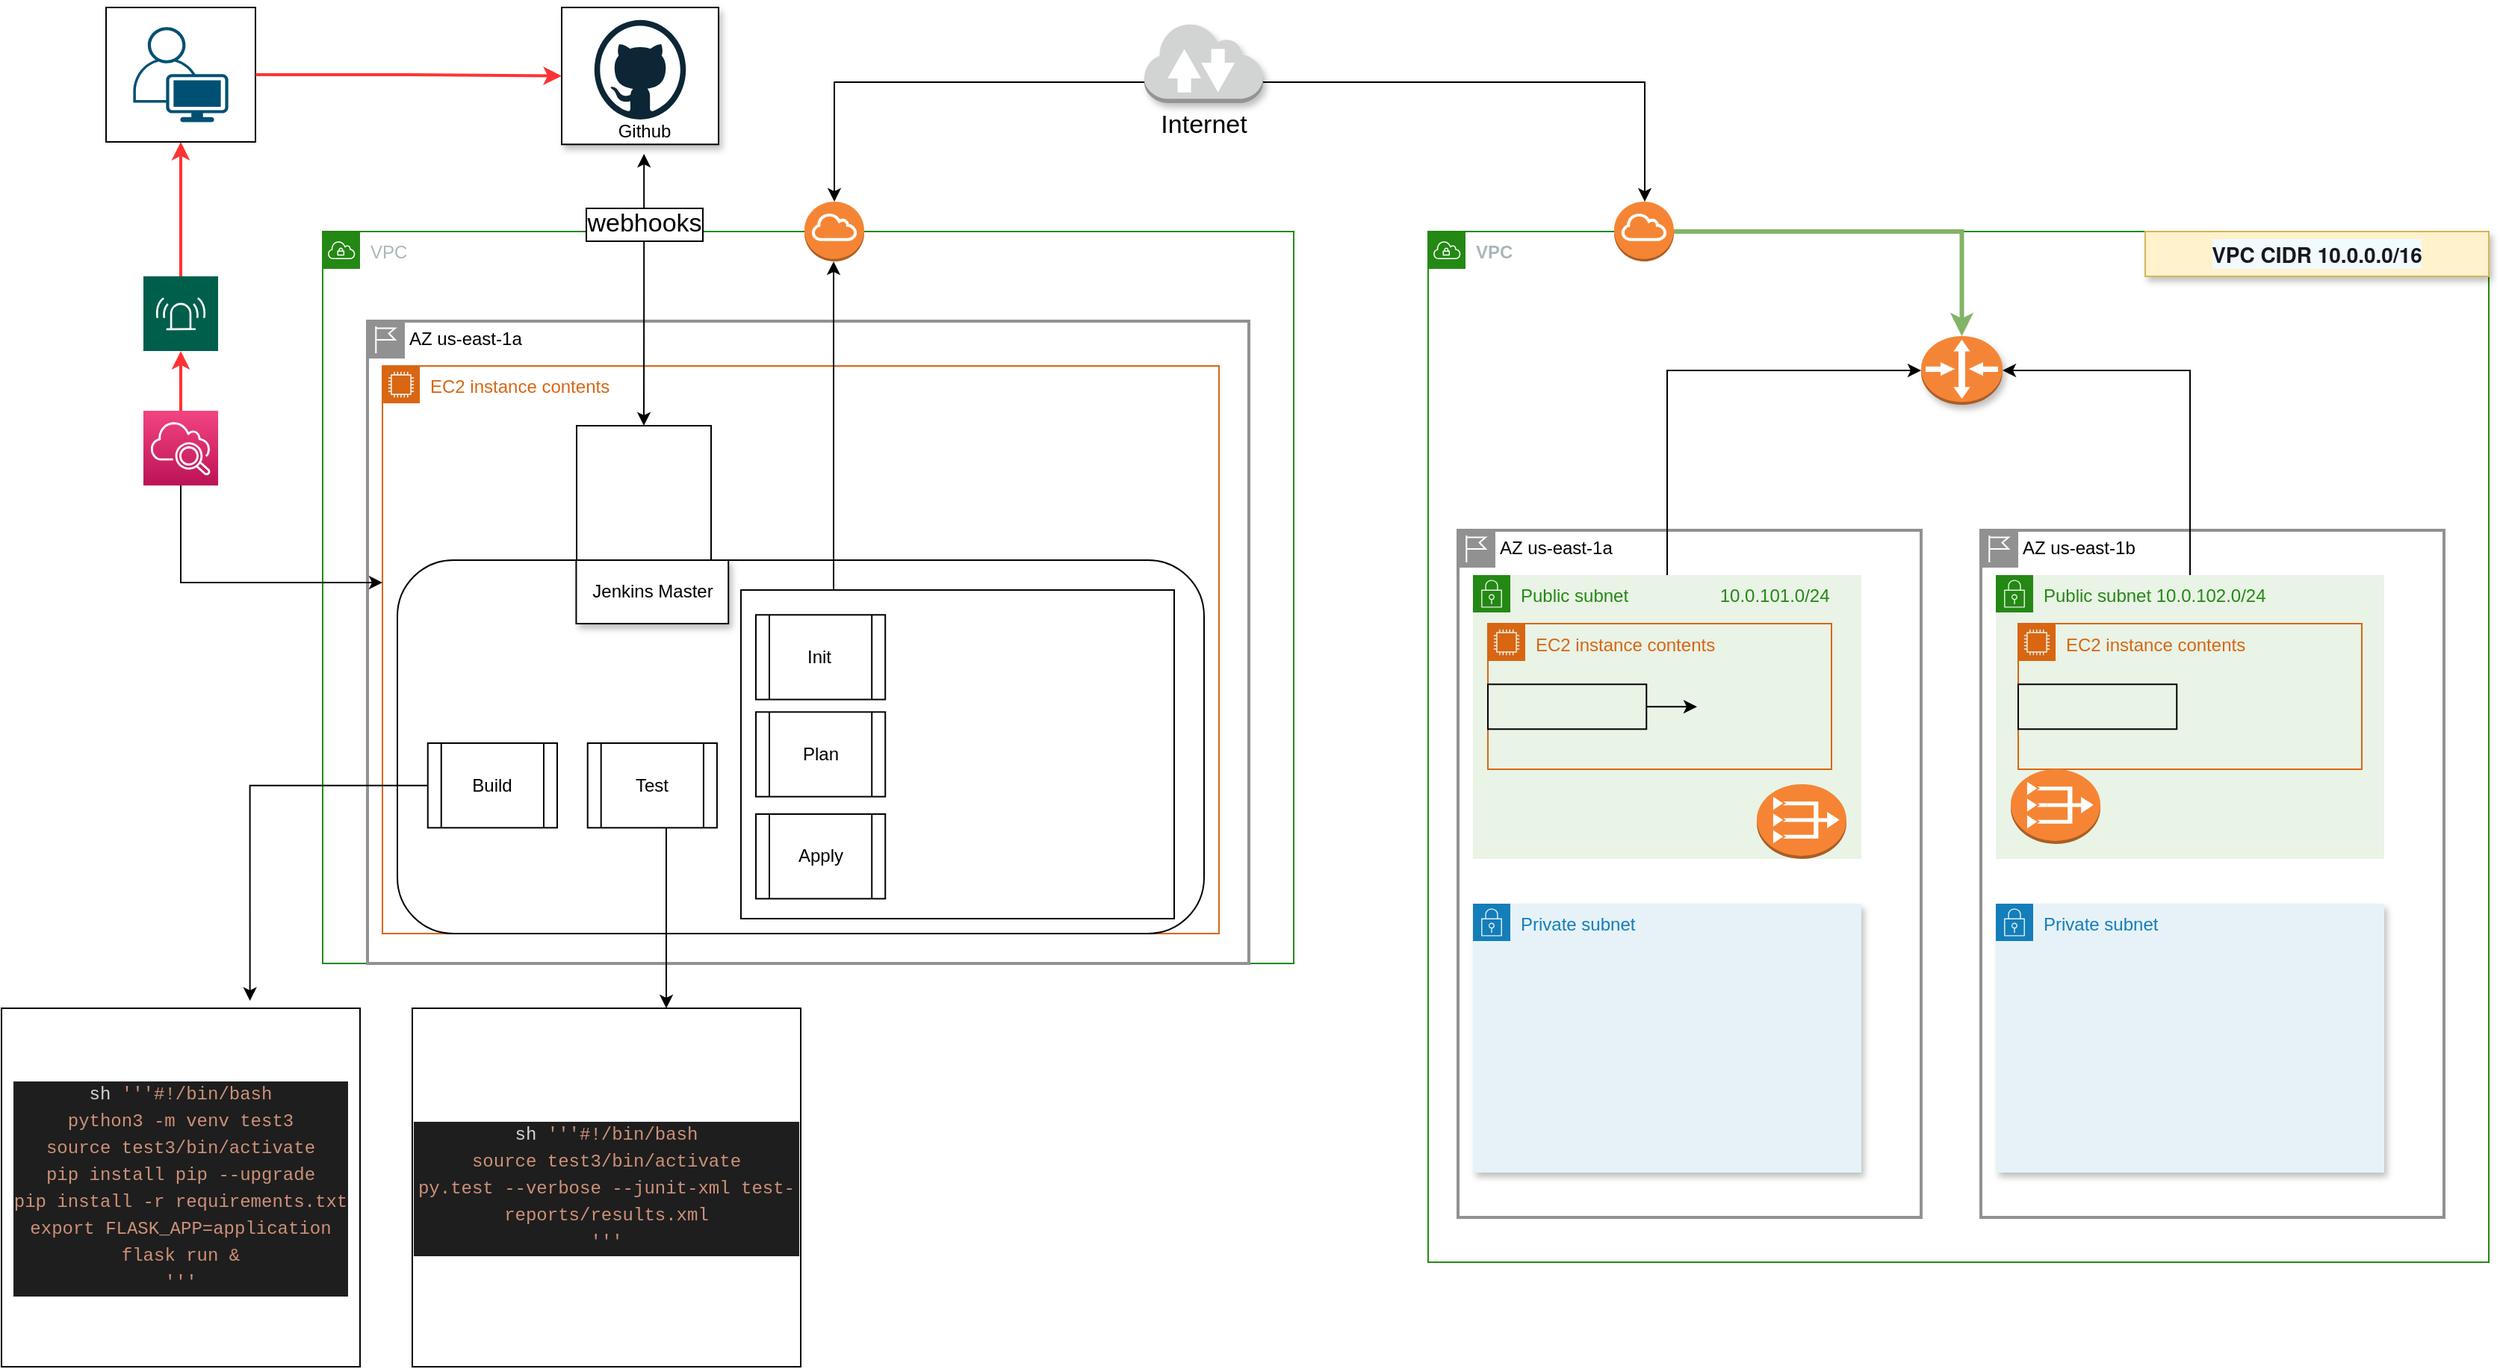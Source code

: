 <mxfile version="20.4.2" type="device"><diagram id="Gp8Vc0tVUCK3q9obgyyG" name="Page-1"><mxGraphModel dx="3227" dy="2382" grid="1" gridSize="10" guides="1" tooltips="1" connect="1" arrows="1" fold="1" page="1" pageScale="1" pageWidth="850" pageHeight="1100" math="0" shadow="0"><root><mxCell id="0"/><mxCell id="1" parent="0"/><mxCell id="mjsJHWT4jmP-8iogrspT-1" value="VPC" style="points=[[0,0],[0.25,0],[0.5,0],[0.75,0],[1,0],[1,0.25],[1,0.5],[1,0.75],[1,1],[0.75,1],[0.5,1],[0.25,1],[0,1],[0,0.75],[0,0.5],[0,0.25]];outlineConnect=0;gradientColor=none;html=1;whiteSpace=wrap;fontSize=12;fontStyle=0;container=1;pointerEvents=0;collapsible=0;recursiveResize=0;shape=mxgraph.aws4.group;grIcon=mxgraph.aws4.group_vpc;strokeColor=#248814;fillColor=none;verticalAlign=top;align=left;spacingLeft=30;fontColor=#AAB7B8;dashed=0;" parent="1" vertex="1"><mxGeometry x="30" y="60" width="650" height="490" as="geometry"/></mxCell><mxCell id="ysa8zHhWJEisnQJjzvAz-5" value="AZ us-east-1a" style="shape=mxgraph.ibm.box;prType=region;fontStyle=0;verticalAlign=top;align=left;spacingLeft=32;spacingTop=4;fillColor=none;rounded=0;whiteSpace=wrap;html=1;strokeColor=#919191;strokeWidth=2;dashed=0;container=1;spacing=-4;collapsible=0;expand=0;recursiveResize=0;" parent="mjsJHWT4jmP-8iogrspT-1" vertex="1"><mxGeometry x="30" y="60" width="590" height="430" as="geometry"/></mxCell><mxCell id="r9ZR15LT664V-U_sfaeV-8" value="EC2 instance contents" style="points=[[0,0],[0.25,0],[0.5,0],[0.75,0],[1,0],[1,0.25],[1,0.5],[1,0.75],[1,1],[0.75,1],[0.5,1],[0.25,1],[0,1],[0,0.75],[0,0.5],[0,0.25]];outlineConnect=0;gradientColor=none;html=1;whiteSpace=wrap;fontSize=12;fontStyle=0;container=1;pointerEvents=0;collapsible=0;recursiveResize=0;shape=mxgraph.aws4.group;grIcon=mxgraph.aws4.group_ec2_instance_contents;strokeColor=#D86613;fillColor=none;verticalAlign=top;align=left;spacingLeft=30;fontColor=#D86613;dashed=0;" parent="ysa8zHhWJEisnQJjzvAz-5" vertex="1"><mxGeometry x="10" y="30" width="560" height="380" as="geometry"/></mxCell><mxCell id="r9ZR15LT664V-U_sfaeV-2" value="" style="shape=image;verticalLabelPosition=bottom;labelBackgroundColor=default;verticalAlign=top;aspect=fixed;imageAspect=0;image=https://a.slack-edge.com/80588/img/services/jenkins-ci_512.png;imageBorder=default;" parent="ysa8zHhWJEisnQJjzvAz-5" vertex="1"><mxGeometry x="140" y="70" width="90" height="90" as="geometry"/></mxCell><mxCell id="r9ZR15LT664V-U_sfaeV-25" style="edgeStyle=orthogonalEdgeStyle;rounded=0;orthogonalLoop=1;jettySize=auto;html=1;exitX=0.5;exitY=1;exitDx=0;exitDy=0;" parent="ysa8zHhWJEisnQJjzvAz-5" source="r9ZR15LT664V-U_sfaeV-2" target="r9ZR15LT664V-U_sfaeV-2" edge="1"><mxGeometry relative="1" as="geometry"/></mxCell><mxCell id="r9ZR15LT664V-U_sfaeV-21" value="" style="group" parent="ysa8zHhWJEisnQJjzvAz-5" vertex="1" connectable="0"><mxGeometry x="20" y="70" width="540" height="340" as="geometry"/></mxCell><mxCell id="r9ZR15LT664V-U_sfaeV-16" value="" style="rounded=1;whiteSpace=wrap;html=1;" parent="r9ZR15LT664V-U_sfaeV-21" vertex="1"><mxGeometry y="90" width="540" height="250" as="geometry"/></mxCell><mxCell id="r9ZR15LT664V-U_sfaeV-12" value="Test" style="shape=process;whiteSpace=wrap;html=1;backgroundOutline=1;" parent="r9ZR15LT664V-U_sfaeV-21" vertex="1"><mxGeometry x="127.36" y="212.5" width="86.604" height="56.667" as="geometry"/></mxCell><mxCell id="r9ZR15LT664V-U_sfaeV-15" value="Build" style="shape=process;whiteSpace=wrap;html=1;backgroundOutline=1;" parent="r9ZR15LT664V-U_sfaeV-21" vertex="1"><mxGeometry x="20.377" y="212.5" width="86.604" height="56.667" as="geometry"/></mxCell><mxCell id="r9ZR15LT664V-U_sfaeV-24" value="Jenkins Master" style="text;html=1;strokeColor=default;fillColor=default;align=center;verticalAlign=middle;whiteSpace=wrap;rounded=0;shadow=1;" parent="r9ZR15LT664V-U_sfaeV-21" vertex="1"><mxGeometry x="119.717" y="89.997" width="101.887" height="42.5" as="geometry"/></mxCell><mxCell id="iZZqiXUFye2_MFF1LBz0-3" value="" style="rounded=0;whiteSpace=wrap;html=1;" vertex="1" parent="r9ZR15LT664V-U_sfaeV-21"><mxGeometry x="230" y="110" width="290" height="220" as="geometry"/></mxCell><mxCell id="iZZqiXUFye2_MFF1LBz0-5" value="Init" style="shape=process;whiteSpace=wrap;html=1;backgroundOutline=1;" vertex="1" parent="r9ZR15LT664V-U_sfaeV-21"><mxGeometry x="239.997" y="126.63" width="86.604" height="56.667" as="geometry"/></mxCell><mxCell id="iZZqiXUFye2_MFF1LBz0-6" value="Plan" style="shape=process;whiteSpace=wrap;html=1;backgroundOutline=1;" vertex="1" parent="r9ZR15LT664V-U_sfaeV-21"><mxGeometry x="240.004" y="191.67" width="86.604" height="56.667" as="geometry"/></mxCell><mxCell id="iZZqiXUFye2_MFF1LBz0-7" value="Apply" style="shape=process;whiteSpace=wrap;html=1;backgroundOutline=1;" vertex="1" parent="r9ZR15LT664V-U_sfaeV-21"><mxGeometry x="240.006" y="260.0" width="86.604" height="56.667" as="geometry"/></mxCell><mxCell id="iZZqiXUFye2_MFF1LBz0-8" value="" style="shape=image;verticalLabelPosition=bottom;labelBackgroundColor=default;verticalAlign=top;aspect=fixed;imageAspect=0;image=https://www.scalefactory.com/blog/2020/06/25/what-we-are-looking-forward-to-in-terraform-0.13/Terraform.png;" vertex="1" parent="r9ZR15LT664V-U_sfaeV-21"><mxGeometry x="340" y="158.31" width="169.89" height="113.37" as="geometry"/></mxCell><mxCell id="ysa8zHhWJEisnQJjzvAz-8" value="" style="outlineConnect=0;dashed=0;verticalLabelPosition=bottom;verticalAlign=top;align=center;html=1;shape=mxgraph.aws3.internet_gateway;fillColor=#F58534;gradientColor=none;" parent="mjsJHWT4jmP-8iogrspT-1" vertex="1"><mxGeometry x="322.5" y="-20" width="40" height="40" as="geometry"/></mxCell><mxCell id="iZZqiXUFye2_MFF1LBz0-11" style="edgeStyle=orthogonalEdgeStyle;rounded=0;orthogonalLoop=1;jettySize=auto;html=1;" edge="1" parent="mjsJHWT4jmP-8iogrspT-1" source="iZZqiXUFye2_MFF1LBz0-3" target="ysa8zHhWJEisnQJjzvAz-8"><mxGeometry relative="1" as="geometry"><Array as="points"><mxPoint x="342" y="180"/><mxPoint x="342" y="180"/></Array></mxGeometry></mxCell><mxCell id="ysa8zHhWJEisnQJjzvAz-2" value="&lt;b&gt;VPC&lt;/b&gt;" style="points=[[0,0],[0.25,0],[0.5,0],[0.75,0],[1,0],[1,0.25],[1,0.5],[1,0.75],[1,1],[0.75,1],[0.5,1],[0.25,1],[0,1],[0,0.75],[0,0.5],[0,0.25]];outlineConnect=0;gradientColor=none;html=1;whiteSpace=wrap;fontSize=12;fontStyle=0;container=1;pointerEvents=0;collapsible=0;recursiveResize=0;shape=mxgraph.aws4.group;grIcon=mxgraph.aws4.group_vpc;strokeColor=#248814;fillColor=none;verticalAlign=top;align=left;spacingLeft=30;fontColor=#AAB7B8;dashed=0;" parent="1" vertex="1"><mxGeometry x="770" y="60" width="710" height="690" as="geometry"/></mxCell><mxCell id="ysa8zHhWJEisnQJjzvAz-6" value="AZ us-east-1a" style="shape=mxgraph.ibm.box;prType=region;fontStyle=0;verticalAlign=top;align=left;spacingLeft=32;spacingTop=4;fillColor=none;rounded=0;whiteSpace=wrap;html=1;strokeColor=#919191;strokeWidth=2;dashed=0;container=1;spacing=-4;collapsible=0;expand=0;recursiveResize=0;" parent="ysa8zHhWJEisnQJjzvAz-2" vertex="1"><mxGeometry x="20" y="200" width="310" height="460" as="geometry"/></mxCell><mxCell id="ysa8zHhWJEisnQJjzvAz-41" style="edgeStyle=orthogonalEdgeStyle;rounded=0;orthogonalLoop=1;jettySize=auto;html=1;" parent="ysa8zHhWJEisnQJjzvAz-6" edge="1"><mxGeometry relative="1" as="geometry"><mxPoint x="171.059" y="268.7" as="sourcePoint"/></mxGeometry></mxCell><mxCell id="ysa8zHhWJEisnQJjzvAz-37" style="edgeStyle=orthogonalEdgeStyle;rounded=0;orthogonalLoop=1;jettySize=auto;html=1;entryX=0.5;entryY=0;entryDx=0;entryDy=0;" parent="ysa8zHhWJEisnQJjzvAz-6" edge="1"><mxGeometry relative="1" as="geometry"><mxPoint x="171" y="226.3" as="targetPoint"/></mxGeometry></mxCell><mxCell id="ysa8zHhWJEisnQJjzvAz-45" value="TCP 8000" style="edgeLabel;html=1;align=center;verticalAlign=middle;resizable=0;points=[];labelBorderColor=default;" parent="ysa8zHhWJEisnQJjzvAz-37" vertex="1" connectable="0"><mxGeometry x="-0.102" y="2" relative="1" as="geometry"><mxPoint as="offset"/></mxGeometry></mxCell><mxCell id="ysa8zHhWJEisnQJjzvAz-12" value="Public subnet&lt;span style=&quot;white-space: pre;&quot;&gt;&#9;&lt;/span&gt;&lt;span style=&quot;white-space: pre;&quot;&gt;&#9;&lt;/span&gt;&lt;span style=&quot;white-space: pre;&quot;&gt;&#9;&lt;/span&gt;10.0.101.0/24" style="points=[[0,0],[0.25,0],[0.5,0],[0.75,0],[1,0],[1,0.25],[1,0.5],[1,0.75],[1,1],[0.75,1],[0.5,1],[0.25,1],[0,1],[0,0.75],[0,0.5],[0,0.25]];outlineConnect=0;gradientColor=none;html=1;whiteSpace=wrap;fontSize=12;fontStyle=0;container=1;pointerEvents=0;collapsible=0;recursiveResize=0;shape=mxgraph.aws4.group;grIcon=mxgraph.aws4.group_security_group;grStroke=0;strokeColor=#248814;fillColor=#E9F3E6;verticalAlign=top;align=left;spacingLeft=30;fontColor=#248814;dashed=0;strokeWidth=3;labelBorderColor=none;labelBackgroundColor=none;" parent="ysa8zHhWJEisnQJjzvAz-6" vertex="1"><mxGeometry x="10" y="30" width="260" height="190" as="geometry"/></mxCell><mxCell id="iZZqiXUFye2_MFF1LBz0-22" value="EC2 instance contents" style="points=[[0,0],[0.25,0],[0.5,0],[0.75,0],[1,0],[1,0.25],[1,0.5],[1,0.75],[1,1],[0.75,1],[0.5,1],[0.25,1],[0,1],[0,0.75],[0,0.5],[0,0.25]];outlineConnect=0;gradientColor=none;html=1;whiteSpace=wrap;fontSize=12;fontStyle=0;container=1;pointerEvents=0;collapsible=0;recursiveResize=0;shape=mxgraph.aws4.group;grIcon=mxgraph.aws4.group_ec2_instance_contents;strokeColor=#D86613;fillColor=none;verticalAlign=top;align=left;spacingLeft=30;fontColor=#D86613;dashed=0;" vertex="1" parent="ysa8zHhWJEisnQJjzvAz-12"><mxGeometry x="10" y="32.5" width="230" height="97.5" as="geometry"/></mxCell><mxCell id="r9ZR15LT664V-U_sfaeV-36" value="" style="shape=image;verticalLabelPosition=bottom;labelBackgroundColor=default;verticalAlign=top;aspect=fixed;imageAspect=0;image=https://linuxconfig.org/wp-content/uploads/2017/02/gunicorn_logo.png;imageBorder=default;" parent="iZZqiXUFye2_MFF1LBz0-22" vertex="1"><mxGeometry y="40.63" width="106.13" height="30" as="geometry"/></mxCell><mxCell id="r9ZR15LT664V-U_sfaeV-60" value="Private subnet" style="points=[[0,0],[0.25,0],[0.5,0],[0.75,0],[1,0],[1,0.25],[1,0.5],[1,0.75],[1,1],[0.75,1],[0.5,1],[0.25,1],[0,1],[0,0.75],[0,0.5],[0,0.25]];outlineConnect=0;gradientColor=none;html=1;whiteSpace=wrap;fontSize=12;fontStyle=0;container=1;pointerEvents=0;collapsible=0;recursiveResize=0;shape=mxgraph.aws4.group;grIcon=mxgraph.aws4.group_security_group;grStroke=0;strokeColor=#147EBA;fillColor=#E6F2F8;verticalAlign=top;align=left;spacingLeft=30;fontColor=#147EBA;dashed=0;shadow=1;labelBackgroundColor=none;labelBorderColor=none;strokeWidth=3;" parent="ysa8zHhWJEisnQJjzvAz-6" vertex="1"><mxGeometry x="10" y="250" width="260" height="180" as="geometry"/></mxCell><mxCell id="iZZqiXUFye2_MFF1LBz0-23" value="" style="shape=image;verticalLabelPosition=bottom;labelBackgroundColor=default;verticalAlign=top;aspect=fixed;imageAspect=0;image=https://miro.medium.com/max/640/1*O0S2-UBv_Y1RRgHgRkg1yQ.png;" vertex="1" parent="ysa8zHhWJEisnQJjzvAz-6"><mxGeometry x="160" y="90" width="90" height="56.25" as="geometry"/></mxCell><mxCell id="iZZqiXUFye2_MFF1LBz0-24" style="edgeStyle=orthogonalEdgeStyle;rounded=0;orthogonalLoop=1;jettySize=auto;html=1;" edge="1" parent="ysa8zHhWJEisnQJjzvAz-6" source="r9ZR15LT664V-U_sfaeV-36" target="iZZqiXUFye2_MFF1LBz0-23"><mxGeometry relative="1" as="geometry"/></mxCell><mxCell id="iZZqiXUFye2_MFF1LBz0-25" value="" style="outlineConnect=0;dashed=0;verticalLabelPosition=bottom;verticalAlign=top;align=center;html=1;shape=mxgraph.aws3.vpc_nat_gateway;fillColor=#F58534;gradientColor=none;" vertex="1" parent="ysa8zHhWJEisnQJjzvAz-6"><mxGeometry x="200" y="170" width="60" height="50" as="geometry"/></mxCell><mxCell id="r9ZR15LT664V-U_sfaeV-86" value="" style="outlineConnect=0;dashed=0;verticalLabelPosition=bottom;verticalAlign=top;align=center;html=1;shape=mxgraph.aws3.router;fillColor=#F58536;gradientColor=none;shadow=1;labelBackgroundColor=none;labelBorderColor=none;strokeColor=default;strokeWidth=1;" parent="ysa8zHhWJEisnQJjzvAz-2" vertex="1"><mxGeometry x="330" y="70" width="54.5" height="46" as="geometry"/></mxCell><mxCell id="ysa8zHhWJEisnQJjzvAz-9" value="" style="outlineConnect=0;dashed=0;verticalLabelPosition=bottom;verticalAlign=top;align=center;html=1;shape=mxgraph.aws3.internet_gateway;fillColor=#F58534;gradientColor=none;" parent="ysa8zHhWJEisnQJjzvAz-2" vertex="1"><mxGeometry x="124.5" y="-20" width="40" height="40" as="geometry"/></mxCell><mxCell id="r9ZR15LT664V-U_sfaeV-87" style="edgeStyle=orthogonalEdgeStyle;rounded=0;orthogonalLoop=1;jettySize=auto;html=1;strokeColor=#82b366;strokeWidth=3;fillColor=#d5e8d4;" parent="ysa8zHhWJEisnQJjzvAz-2" source="ysa8zHhWJEisnQJjzvAz-9" target="r9ZR15LT664V-U_sfaeV-86" edge="1"><mxGeometry relative="1" as="geometry"/></mxCell><mxCell id="r9ZR15LT664V-U_sfaeV-92" value="&lt;span style=&quot;color: rgb(22, 25, 31); font-family: &amp;quot;Amazon Ember&amp;quot;, &amp;quot;Helvetica Neue&amp;quot;, Roboto, Arial, sans-serif; font-size: 14px; text-align: start; background-color: rgb(241, 250, 255);&quot;&gt;VPC CIDR 10.0.0.0/16&lt;/span&gt;" style="text;html=1;strokeColor=#d6b656;fillColor=#fff2cc;align=center;verticalAlign=middle;whiteSpace=wrap;rounded=0;shadow=1;labelBackgroundColor=none;labelBorderColor=none;strokeWidth=1;fontStyle=1" parent="ysa8zHhWJEisnQJjzvAz-2" vertex="1"><mxGeometry x="480" width="230" height="30" as="geometry"/></mxCell><mxCell id="iZZqiXUFye2_MFF1LBz0-14" value="AZ us-east-1b" style="shape=mxgraph.ibm.box;prType=region;fontStyle=0;verticalAlign=top;align=left;spacingLeft=32;spacingTop=4;fillColor=none;rounded=0;whiteSpace=wrap;html=1;strokeColor=#919191;strokeWidth=2;dashed=0;container=1;spacing=-4;collapsible=0;expand=0;recursiveResize=0;" vertex="1" parent="ysa8zHhWJEisnQJjzvAz-2"><mxGeometry x="370" y="200" width="310" height="460" as="geometry"/></mxCell><mxCell id="iZZqiXUFye2_MFF1LBz0-15" style="edgeStyle=orthogonalEdgeStyle;rounded=0;orthogonalLoop=1;jettySize=auto;html=1;" edge="1" parent="iZZqiXUFye2_MFF1LBz0-14"><mxGeometry relative="1" as="geometry"><mxPoint x="171.059" y="268.7" as="sourcePoint"/></mxGeometry></mxCell><mxCell id="iZZqiXUFye2_MFF1LBz0-16" style="edgeStyle=orthogonalEdgeStyle;rounded=0;orthogonalLoop=1;jettySize=auto;html=1;entryX=0.5;entryY=0;entryDx=0;entryDy=0;" edge="1" parent="iZZqiXUFye2_MFF1LBz0-14"><mxGeometry relative="1" as="geometry"><mxPoint x="171" y="226.3" as="targetPoint"/></mxGeometry></mxCell><mxCell id="iZZqiXUFye2_MFF1LBz0-17" value="TCP 8000" style="edgeLabel;html=1;align=center;verticalAlign=middle;resizable=0;points=[];labelBorderColor=default;" vertex="1" connectable="0" parent="iZZqiXUFye2_MFF1LBz0-16"><mxGeometry x="-0.102" y="2" relative="1" as="geometry"><mxPoint as="offset"/></mxGeometry></mxCell><mxCell id="iZZqiXUFye2_MFF1LBz0-18" value="Public subnet 10.0.102.0/24" style="points=[[0,0],[0.25,0],[0.5,0],[0.75,0],[1,0],[1,0.25],[1,0.5],[1,0.75],[1,1],[0.75,1],[0.5,1],[0.25,1],[0,1],[0,0.75],[0,0.5],[0,0.25]];outlineConnect=0;gradientColor=none;html=1;whiteSpace=wrap;fontSize=12;fontStyle=0;container=1;pointerEvents=0;collapsible=0;recursiveResize=0;shape=mxgraph.aws4.group;grIcon=mxgraph.aws4.group_security_group;grStroke=0;strokeColor=#248814;fillColor=#E9F3E6;verticalAlign=top;align=left;spacingLeft=30;fontColor=#248814;dashed=0;strokeWidth=3;labelBorderColor=none;labelBackgroundColor=none;" vertex="1" parent="iZZqiXUFye2_MFF1LBz0-14"><mxGeometry x="10" y="30" width="260" height="190" as="geometry"/></mxCell><mxCell id="iZZqiXUFye2_MFF1LBz0-39" value="EC2 instance contents" style="points=[[0,0],[0.25,0],[0.5,0],[0.75,0],[1,0],[1,0.25],[1,0.5],[1,0.75],[1,1],[0.75,1],[0.5,1],[0.25,1],[0,1],[0,0.75],[0,0.5],[0,0.25]];outlineConnect=0;gradientColor=none;html=1;whiteSpace=wrap;fontSize=12;fontStyle=0;container=1;pointerEvents=0;collapsible=0;recursiveResize=0;shape=mxgraph.aws4.group;grIcon=mxgraph.aws4.group_ec2_instance_contents;strokeColor=#D86613;fillColor=none;verticalAlign=top;align=left;spacingLeft=30;fontColor=#D86613;dashed=0;" vertex="1" parent="iZZqiXUFye2_MFF1LBz0-18"><mxGeometry x="15" y="32.5" width="230" height="97.5" as="geometry"/></mxCell><mxCell id="iZZqiXUFye2_MFF1LBz0-40" value="" style="shape=image;verticalLabelPosition=bottom;labelBackgroundColor=default;verticalAlign=top;aspect=fixed;imageAspect=0;image=https://linuxconfig.org/wp-content/uploads/2017/02/gunicorn_logo.png;imageBorder=default;" vertex="1" parent="iZZqiXUFye2_MFF1LBz0-39"><mxGeometry y="40.63" width="106.13" height="30" as="geometry"/></mxCell><mxCell id="iZZqiXUFye2_MFF1LBz0-19" value="Private subnet" style="points=[[0,0],[0.25,0],[0.5,0],[0.75,0],[1,0],[1,0.25],[1,0.5],[1,0.75],[1,1],[0.75,1],[0.5,1],[0.25,1],[0,1],[0,0.75],[0,0.5],[0,0.25]];outlineConnect=0;gradientColor=none;html=1;whiteSpace=wrap;fontSize=12;fontStyle=0;container=1;pointerEvents=0;collapsible=0;recursiveResize=0;shape=mxgraph.aws4.group;grIcon=mxgraph.aws4.group_security_group;grStroke=0;strokeColor=#147EBA;fillColor=#E6F2F8;verticalAlign=top;align=left;spacingLeft=30;fontColor=#147EBA;dashed=0;shadow=1;labelBackgroundColor=none;labelBorderColor=none;strokeWidth=3;" vertex="1" parent="iZZqiXUFye2_MFF1LBz0-14"><mxGeometry x="10" y="250" width="260" height="180" as="geometry"/></mxCell><mxCell id="iZZqiXUFye2_MFF1LBz0-26" value="" style="outlineConnect=0;dashed=0;verticalLabelPosition=bottom;verticalAlign=top;align=center;html=1;shape=mxgraph.aws3.vpc_nat_gateway;fillColor=#F58534;gradientColor=none;" vertex="1" parent="iZZqiXUFye2_MFF1LBz0-14"><mxGeometry x="20" y="160" width="60" height="50" as="geometry"/></mxCell><mxCell id="iZZqiXUFye2_MFF1LBz0-28" style="edgeStyle=orthogonalEdgeStyle;rounded=0;orthogonalLoop=1;jettySize=auto;html=1;" edge="1" parent="ysa8zHhWJEisnQJjzvAz-2" source="ysa8zHhWJEisnQJjzvAz-12" target="r9ZR15LT664V-U_sfaeV-86"><mxGeometry relative="1" as="geometry"><Array as="points"><mxPoint x="160" y="93"/></Array></mxGeometry></mxCell><mxCell id="iZZqiXUFye2_MFF1LBz0-37" style="edgeStyle=orthogonalEdgeStyle;rounded=0;orthogonalLoop=1;jettySize=auto;html=1;entryX=1;entryY=0.5;entryDx=0;entryDy=0;entryPerimeter=0;" edge="1" parent="ysa8zHhWJEisnQJjzvAz-2" source="iZZqiXUFye2_MFF1LBz0-18" target="r9ZR15LT664V-U_sfaeV-86"><mxGeometry relative="1" as="geometry"/></mxCell><mxCell id="ysa8zHhWJEisnQJjzvAz-21" value="&lt;div style=&quot;color: rgb(212, 212, 212); background-color: rgb(30, 30, 30); font-family: Menlo, Monaco, &amp;quot;Courier New&amp;quot;, monospace; line-height: 18px;&quot;&gt;&lt;div&gt; sh &lt;span style=&quot;color: #ce9178;&quot;&gt;'''#!/bin/bash&lt;/span&gt;&lt;/div&gt;&lt;div&gt;&lt;span style=&quot;color: #ce9178;&quot;&gt;        python3 -m venv test3&lt;/span&gt;&lt;/div&gt;&lt;div&gt;&lt;span style=&quot;color: #ce9178;&quot;&gt;        source test3/bin/activate&lt;/span&gt;&lt;/div&gt;&lt;div&gt;&lt;span style=&quot;color: #ce9178;&quot;&gt;        pip install pip --upgrade&lt;/span&gt;&lt;/div&gt;&lt;div&gt;&lt;span style=&quot;color: #ce9178;&quot;&gt;        pip install -r requirements.txt&lt;/span&gt;&lt;/div&gt;&lt;div&gt;&lt;span style=&quot;color: #ce9178;&quot;&gt;        export FLASK_APP=application&lt;/span&gt;&lt;/div&gt;&lt;div&gt;&lt;span style=&quot;color: #ce9178;&quot;&gt;        flask run &amp;amp;&lt;/span&gt;&lt;/div&gt;&lt;div&gt;&lt;span style=&quot;color: #ce9178;&quot;&gt;        '''&lt;/span&gt;&lt;/div&gt;&lt;/div&gt;" style="whiteSpace=wrap;html=1;rounded=0;" parent="1" vertex="1"><mxGeometry x="-185" y="580" width="240" height="240" as="geometry"/></mxCell><mxCell id="ysa8zHhWJEisnQJjzvAz-25" value="&lt;div style=&quot;color: rgb(212, 212, 212); background-color: rgb(30, 30, 30); font-family: Menlo, Monaco, &amp;quot;Courier New&amp;quot;, monospace; line-height: 18px;&quot;&gt;&lt;div&gt; sh &lt;span style=&quot;color: #ce9178;&quot;&gt;'''#!/bin/bash&lt;/span&gt;&lt;/div&gt;&lt;div&gt;&lt;span style=&quot;color: #ce9178;&quot;&gt;        source test3/bin/activate&lt;/span&gt;&lt;/div&gt;&lt;div&gt;&lt;span style=&quot;color: #ce9178;&quot;&gt;        py.test --verbose --junit-xml test-reports/results.xml&lt;/span&gt;&lt;/div&gt;&lt;div&gt;&lt;span style=&quot;color: #ce9178;&quot;&gt;        '''&lt;/span&gt; &lt;/div&gt;&lt;/div&gt;" style="whiteSpace=wrap;html=1;rounded=0;" parent="1" vertex="1"><mxGeometry x="90" y="580" width="260" height="240" as="geometry"/></mxCell><mxCell id="r9ZR15LT664V-U_sfaeV-67" style="edgeStyle=orthogonalEdgeStyle;rounded=0;orthogonalLoop=1;jettySize=auto;html=1;" parent="1" source="ysa8zHhWJEisnQJjzvAz-53" target="r9ZR15LT664V-U_sfaeV-8" edge="1"><mxGeometry relative="1" as="geometry"><Array as="points"><mxPoint x="50" y="295"/><mxPoint x="50" y="295"/></Array></mxGeometry></mxCell><mxCell id="r9ZR15LT664V-U_sfaeV-78" style="edgeStyle=orthogonalEdgeStyle;rounded=0;orthogonalLoop=1;jettySize=auto;html=1;strokeColor=#FF3333;strokeWidth=2;" parent="1" source="ysa8zHhWJEisnQJjzvAz-53" target="ysa8zHhWJEisnQJjzvAz-55" edge="1"><mxGeometry relative="1" as="geometry"/></mxCell><mxCell id="ysa8zHhWJEisnQJjzvAz-53" value="" style="sketch=0;points=[[0,0,0],[0.25,0,0],[0.5,0,0],[0.75,0,0],[1,0,0],[0,1,0],[0.25,1,0],[0.5,1,0],[0.75,1,0],[1,1,0],[0,0.25,0],[0,0.5,0],[0,0.75,0],[1,0.25,0],[1,0.5,0],[1,0.75,0]];points=[[0,0,0],[0.25,0,0],[0.5,0,0],[0.75,0,0],[1,0,0],[0,1,0],[0.25,1,0],[0.5,1,0],[0.75,1,0],[1,1,0],[0,0.25,0],[0,0.5,0],[0,0.75,0],[1,0.25,0],[1,0.5,0],[1,0.75,0]];outlineConnect=0;fontColor=#232F3E;gradientColor=#F34482;gradientDirection=north;fillColor=#BC1356;strokeColor=#ffffff;dashed=0;verticalLabelPosition=bottom;verticalAlign=top;align=center;html=1;fontSize=12;fontStyle=0;aspect=fixed;shape=mxgraph.aws4.resourceIcon;resIcon=mxgraph.aws4.cloudwatch_2;labelBorderColor=default;" parent="1" vertex="1"><mxGeometry x="-90" y="180" width="50" height="50" as="geometry"/></mxCell><mxCell id="r9ZR15LT664V-U_sfaeV-70" style="edgeStyle=orthogonalEdgeStyle;rounded=0;orthogonalLoop=1;jettySize=auto;html=1;entryX=0.5;entryY=1;entryDx=0;entryDy=0;strokeColor=#FF3333;strokeWidth=2;" parent="1" source="ysa8zHhWJEisnQJjzvAz-55" target="ysa8zHhWJEisnQJjzvAz-65" edge="1"><mxGeometry relative="1" as="geometry"/></mxCell><mxCell id="ysa8zHhWJEisnQJjzvAz-55" value="" style="sketch=0;pointerEvents=1;shadow=0;dashed=0;html=1;strokeColor=none;fillColor=#005F4B;labelPosition=center;verticalLabelPosition=bottom;verticalAlign=top;align=center;outlineConnect=0;shape=mxgraph.veeam2.alarm;labelBorderColor=default;" parent="1" vertex="1"><mxGeometry x="-90" y="90" width="50" height="50" as="geometry"/></mxCell><mxCell id="r9ZR15LT664V-U_sfaeV-18" value="" style="group" parent="1" vertex="1" connectable="0"><mxGeometry x="-115" y="-90" width="100" height="90" as="geometry"/></mxCell><mxCell id="ysa8zHhWJEisnQJjzvAz-65" value="" style="rounded=0;whiteSpace=wrap;html=1;labelBorderColor=default;strokeColor=default;fontColor=#FF3333;fillColor=default;gradientColor=none;" parent="r9ZR15LT664V-U_sfaeV-18" vertex="1"><mxGeometry width="100" height="90" as="geometry"/></mxCell><mxCell id="ysa8zHhWJEisnQJjzvAz-66" value="" style="points=[[0.35,0,0],[0.98,0.51,0],[1,0.71,0],[0.67,1,0],[0,0.795,0],[0,0.65,0]];verticalLabelPosition=bottom;sketch=0;html=1;verticalAlign=top;aspect=fixed;align=center;pointerEvents=1;shape=mxgraph.cisco19.user;fillColor=#005073;strokeColor=default;labelBorderColor=default;fontColor=#FF3333;gradientColor=none;" parent="r9ZR15LT664V-U_sfaeV-18" vertex="1"><mxGeometry x="18.18" y="13.18" width="63.64" height="63.64" as="geometry"/></mxCell><mxCell id="r9ZR15LT664V-U_sfaeV-62" style="edgeStyle=orthogonalEdgeStyle;rounded=0;orthogonalLoop=1;jettySize=auto;html=1;startArrow=none;" parent="1" source="r9ZR15LT664V-U_sfaeV-93" target="ysa8zHhWJEisnQJjzvAz-9" edge="1"><mxGeometry relative="1" as="geometry"><Array as="points"><mxPoint x="915" y="-40"/></Array></mxGeometry></mxCell><mxCell id="r9ZR15LT664V-U_sfaeV-65" style="edgeStyle=orthogonalEdgeStyle;rounded=0;orthogonalLoop=1;jettySize=auto;html=1;entryX=0.654;entryY=0;entryDx=0;entryDy=0;entryPerimeter=0;" parent="1" source="r9ZR15LT664V-U_sfaeV-12" target="ysa8zHhWJEisnQJjzvAz-25" edge="1"><mxGeometry relative="1" as="geometry"><Array as="points"><mxPoint x="260" y="560"/><mxPoint x="260" y="560"/></Array></mxGeometry></mxCell><mxCell id="r9ZR15LT664V-U_sfaeV-75" value="" style="group" parent="1" vertex="1" connectable="0"><mxGeometry x="190" y="-90" width="105" height="100" as="geometry"/></mxCell><mxCell id="r9ZR15LT664V-U_sfaeV-72" value="" style="rounded=0;whiteSpace=wrap;html=1;shadow=1;labelBackgroundColor=none;labelBorderColor=none;strokeColor=default;strokeWidth=1;fillColor=default;gradientColor=none;" parent="r9ZR15LT664V-U_sfaeV-75" vertex="1"><mxGeometry width="105" height="91.667" as="geometry"/></mxCell><mxCell id="r9ZR15LT664V-U_sfaeV-73" value="" style="dashed=0;outlineConnect=0;html=1;align=center;labelPosition=center;verticalLabelPosition=bottom;verticalAlign=top;shape=mxgraph.weblogos.github;labelBorderColor=default;strokeColor=default;fontColor=#FF3333;fillColor=default;gradientColor=none;" parent="r9ZR15LT664V-U_sfaeV-75" vertex="1"><mxGeometry x="21.875" y="8.333" width="61.25" height="66.667" as="geometry"/></mxCell><mxCell id="r9ZR15LT664V-U_sfaeV-74" value="Github" style="text;html=1;align=center;verticalAlign=middle;resizable=0;points=[];autosize=1;strokeColor=none;fillColor=none;" parent="r9ZR15LT664V-U_sfaeV-75" vertex="1"><mxGeometry x="25.109" y="68.027" width="60" height="30" as="geometry"/></mxCell><mxCell id="r9ZR15LT664V-U_sfaeV-76" style="edgeStyle=orthogonalEdgeStyle;rounded=0;orthogonalLoop=1;jettySize=auto;html=1;startArrow=classic;startFill=1;" parent="1" source="r9ZR15LT664V-U_sfaeV-74" target="r9ZR15LT664V-U_sfaeV-2" edge="1"><mxGeometry relative="1" as="geometry"/></mxCell><mxCell id="r9ZR15LT664V-U_sfaeV-97" value="webhooks" style="edgeLabel;html=1;align=center;verticalAlign=middle;resizable=0;points=[];fontSize=17;labelBorderColor=default;" parent="r9ZR15LT664V-U_sfaeV-76" vertex="1" connectable="0"><mxGeometry x="-0.084" y="-1" relative="1" as="geometry"><mxPoint x="1" y="-37" as="offset"/></mxGeometry></mxCell><mxCell id="r9ZR15LT664V-U_sfaeV-77" style="edgeStyle=orthogonalEdgeStyle;rounded=0;orthogonalLoop=1;jettySize=auto;html=1;entryX=0;entryY=0.5;entryDx=0;entryDy=0;strokeColor=#FF3333;strokeWidth=2;" parent="1" source="ysa8zHhWJEisnQJjzvAz-65" target="r9ZR15LT664V-U_sfaeV-72" edge="1"><mxGeometry relative="1" as="geometry"/></mxCell><mxCell id="r9ZR15LT664V-U_sfaeV-81" style="edgeStyle=orthogonalEdgeStyle;rounded=0;orthogonalLoop=1;jettySize=auto;html=1;entryX=0.693;entryY=-0.021;entryDx=0;entryDy=0;entryPerimeter=0;strokeColor=#000000;strokeWidth=1;" parent="1" source="r9ZR15LT664V-U_sfaeV-15" target="ysa8zHhWJEisnQJjzvAz-21" edge="1"><mxGeometry relative="1" as="geometry"/></mxCell><mxCell id="r9ZR15LT664V-U_sfaeV-93" value="" style="outlineConnect=0;dashed=0;verticalLabelPosition=bottom;verticalAlign=top;align=center;html=1;shape=mxgraph.aws3.internet_2;fillColor=#D2D3D3;gradientColor=none;shadow=1;labelBackgroundColor=none;labelBorderColor=none;strokeColor=default;strokeWidth=1;" parent="1" vertex="1"><mxGeometry x="580" y="-80" width="79.5" height="54" as="geometry"/></mxCell><mxCell id="r9ZR15LT664V-U_sfaeV-94" value="" style="edgeStyle=orthogonalEdgeStyle;rounded=0;orthogonalLoop=1;jettySize=auto;html=1;endArrow=none;startArrow=classic;startFill=1;" parent="1" source="ysa8zHhWJEisnQJjzvAz-8" target="r9ZR15LT664V-U_sfaeV-93" edge="1"><mxGeometry relative="1" as="geometry"><mxPoint x="372.467" y="40" as="sourcePoint"/><mxPoint x="915" y="40" as="targetPoint"/><Array as="points"><mxPoint x="372" y="-40"/></Array></mxGeometry></mxCell><mxCell id="r9ZR15LT664V-U_sfaeV-95" value="&lt;font style=&quot;font-size: 17px;&quot;&gt;Internet&lt;/font&gt;" style="text;html=1;strokeColor=none;fillColor=none;align=center;verticalAlign=middle;whiteSpace=wrap;rounded=0;shadow=1;labelBackgroundColor=none;labelBorderColor=none;strokeWidth=1;" parent="1" vertex="1"><mxGeometry x="589.75" y="-26" width="60" height="30" as="geometry"/></mxCell></root></mxGraphModel></diagram></mxfile>